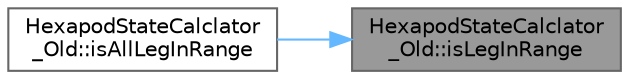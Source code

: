 digraph "HexapodStateCalclator_Old::isLegInRange"
{
 // LATEX_PDF_SIZE
  bgcolor="transparent";
  edge [fontname=Helvetica,fontsize=10,labelfontname=Helvetica,labelfontsize=10];
  node [fontname=Helvetica,fontsize=10,shape=box,height=0.2,width=0.4];
  rankdir="RL";
  Node1 [id="Node000001",label="HexapodStateCalclator\l_Old::isLegInRange",height=0.2,width=0.4,color="gray40", fillcolor="grey60", style="filled", fontcolor="black",tooltip="脚が可動範囲内かチェックする．速度重視のため，ざっくりとした計算を行う．"];
  Node1 -> Node2 [id="edge1_Node000001_Node000002",dir="back",color="steelblue1",style="solid",tooltip=" "];
  Node2 [id="Node000002",label="HexapodStateCalclator\l_Old::isAllLegInRange",height=0.2,width=0.4,color="grey40", fillcolor="white", style="filled",URL="$class_hexapod_state_calclator___old.html#a4ae24cc2f95f8a2b6771be98bb2df10f",tooltip="全ての接地脚が可動範囲内かチェックする．速度重視のため，ざっくりとした計算を行う．"];
}

